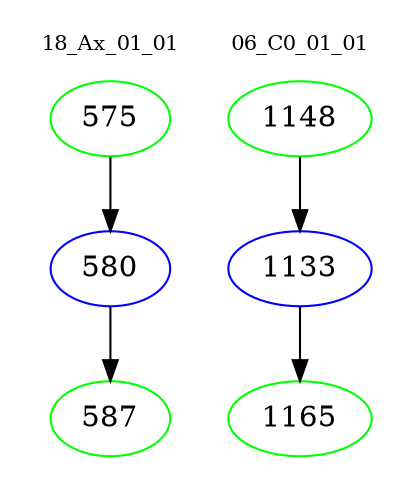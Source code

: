 digraph{
subgraph cluster_0 {
color = white
label = "18_Ax_01_01";
fontsize=10;
T0_575 [label="575", color="green"]
T0_575 -> T0_580 [color="black"]
T0_580 [label="580", color="blue"]
T0_580 -> T0_587 [color="black"]
T0_587 [label="587", color="green"]
}
subgraph cluster_1 {
color = white
label = "06_C0_01_01";
fontsize=10;
T1_1148 [label="1148", color="green"]
T1_1148 -> T1_1133 [color="black"]
T1_1133 [label="1133", color="blue"]
T1_1133 -> T1_1165 [color="black"]
T1_1165 [label="1165", color="green"]
}
}
